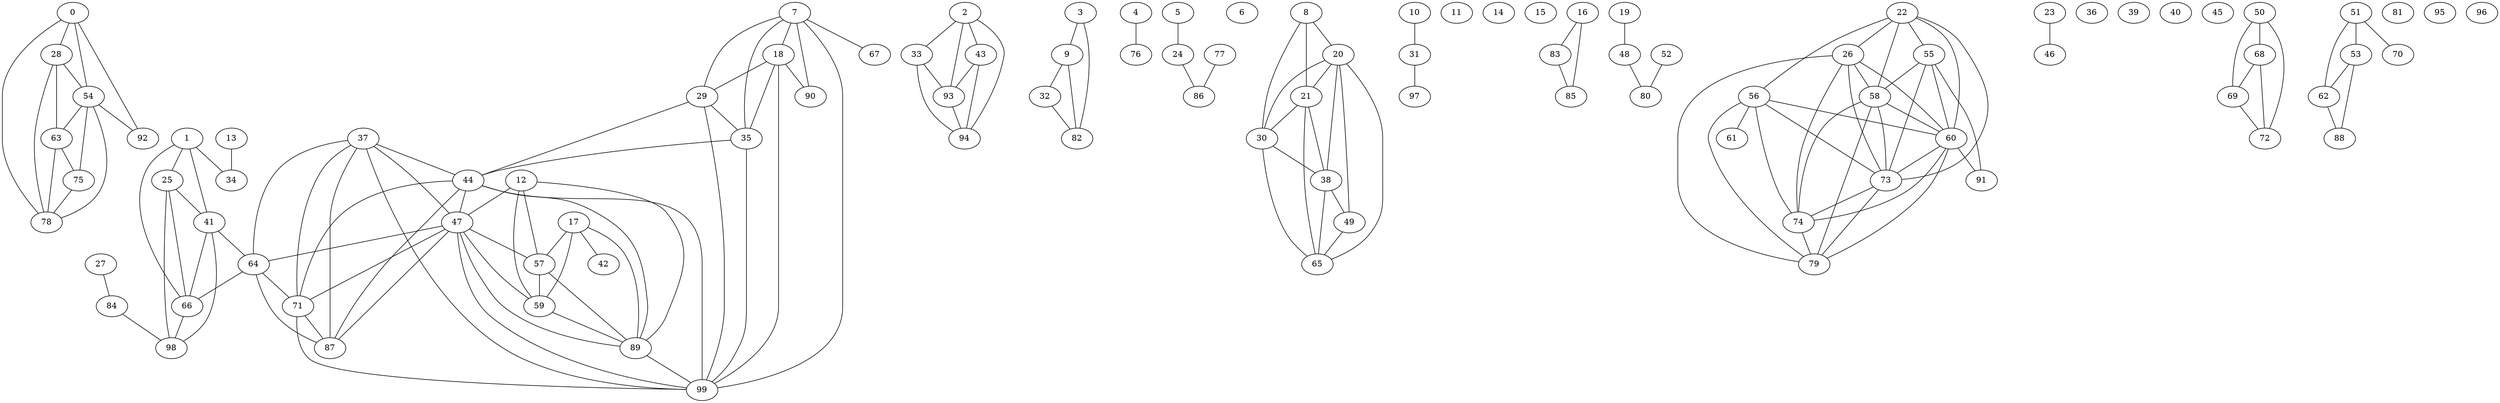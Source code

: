 graph G {
    "0" [label="0"];
    "1" [label="1"];
    "2" [label="2"];
    "3" [label="3"];
    "4" [label="4"];
    "5" [label="5"];
    "6" [label="6"];
    "7" [label="7"];
    "8" [label="8"];
    "9" [label="9"];
    "10" [label="10"];
    "11" [label="11"];
    "12" [label="12"];
    "13" [label="13"];
    "14" [label="14"];
    "15" [label="15"];
    "16" [label="16"];
    "17" [label="17"];
    "18" [label="18"];
    "19" [label="19"];
    "20" [label="20"];
    "21" [label="21"];
    "22" [label="22"];
    "23" [label="23"];
    "24" [label="24"];
    "25" [label="25"];
    "26" [label="26"];
    "27" [label="27"];
    "28" [label="28"];
    "29" [label="29"];
    "30" [label="30"];
    "31" [label="31"];
    "32" [label="32"];
    "33" [label="33"];
    "34" [label="34"];
    "35" [label="35"];
    "36" [label="36"];
    "37" [label="37"];
    "38" [label="38"];
    "39" [label="39"];
    "40" [label="40"];
    "41" [label="41"];
    "42" [label="42"];
    "43" [label="43"];
    "44" [label="44"];
    "45" [label="45"];
    "46" [label="46"];
    "47" [label="47"];
    "48" [label="48"];
    "49" [label="49"];
    "50" [label="50"];
    "51" [label="51"];
    "52" [label="52"];
    "53" [label="53"];
    "54" [label="54"];
    "55" [label="55"];
    "56" [label="56"];
    "57" [label="57"];
    "58" [label="58"];
    "59" [label="59"];
    "60" [label="60"];
    "61" [label="61"];
    "62" [label="62"];
    "63" [label="63"];
    "64" [label="64"];
    "65" [label="65"];
    "66" [label="66"];
    "67" [label="67"];
    "68" [label="68"];
    "69" [label="69"];
    "70" [label="70"];
    "71" [label="71"];
    "72" [label="72"];
    "73" [label="73"];
    "74" [label="74"];
    "75" [label="75"];
    "76" [label="76"];
    "77" [label="77"];
    "78" [label="78"];
    "79" [label="79"];
    "80" [label="80"];
    "81" [label="81"];
    "82" [label="82"];
    "83" [label="83"];
    "84" [label="84"];
    "85" [label="85"];
    "86" [label="86"];
    "87" [label="87"];
    "88" [label="88"];
    "89" [label="89"];
    "90" [label="90"];
    "91" [label="91"];
    "92" [label="92"];
    "93" [label="93"];
    "94" [label="94"];
    "95" [label="95"];
    "96" [label="96"];
    "97" [label="97"];
    "98" [label="98"];
    "99" [label="99"];
    "0" -- "28";
    "0" -- "54";
    "0" -- "78";
    "0" -- "92";
    "1" -- "25";
    "1" -- "34";
    "1" -- "41";
    "1" -- "66";
    "2" -- "33";
    "2" -- "43";
    "2" -- "93";
    "2" -- "94";
    "3" -- "9";
    "3" -- "82";
    "4" -- "76";
    "5" -- "24";
    "7" -- "18";
    "7" -- "29";
    "7" -- "35";
    "7" -- "67";
    "7" -- "90";
    "7" -- "99";
    "8" -- "20";
    "8" -- "21";
    "8" -- "30";
    "9" -- "32";
    "9" -- "82";
    "10" -- "31";
    "12" -- "47";
    "12" -- "57";
    "12" -- "59";
    "12" -- "89";
    "13" -- "34";
    "16" -- "83";
    "16" -- "85";
    "17" -- "42";
    "17" -- "57";
    "17" -- "59";
    "17" -- "89";
    "18" -- "29";
    "18" -- "35";
    "18" -- "90";
    "18" -- "99";
    "19" -- "48";
    "20" -- "21";
    "20" -- "30";
    "20" -- "38";
    "20" -- "49";
    "20" -- "65";
    "21" -- "30";
    "21" -- "38";
    "21" -- "65";
    "22" -- "26";
    "22" -- "55";
    "22" -- "56";
    "22" -- "58";
    "22" -- "60";
    "22" -- "73";
    "23" -- "46";
    "24" -- "86";
    "25" -- "41";
    "25" -- "66";
    "25" -- "98";
    "26" -- "58";
    "26" -- "60";
    "26" -- "73";
    "26" -- "74";
    "26" -- "79";
    "27" -- "84";
    "28" -- "54";
    "28" -- "63";
    "28" -- "78";
    "29" -- "35";
    "29" -- "44";
    "29" -- "99";
    "30" -- "38";
    "30" -- "65";
    "31" -- "97";
    "32" -- "82";
    "33" -- "93";
    "33" -- "94";
    "35" -- "44";
    "35" -- "99";
    "37" -- "44";
    "37" -- "47";
    "37" -- "64";
    "37" -- "71";
    "37" -- "87";
    "37" -- "99";
    "38" -- "49";
    "38" -- "65";
    "41" -- "64";
    "41" -- "66";
    "41" -- "98";
    "43" -- "93";
    "43" -- "94";
    "44" -- "47";
    "44" -- "71";
    "44" -- "87";
    "44" -- "89";
    "44" -- "99";
    "47" -- "57";
    "47" -- "59";
    "47" -- "64";
    "47" -- "71";
    "47" -- "87";
    "47" -- "89";
    "47" -- "99";
    "48" -- "80";
    "49" -- "65";
    "50" -- "68";
    "50" -- "69";
    "50" -- "72";
    "51" -- "53";
    "51" -- "62";
    "51" -- "70";
    "52" -- "80";
    "53" -- "62";
    "53" -- "88";
    "54" -- "63";
    "54" -- "75";
    "54" -- "78";
    "54" -- "92";
    "55" -- "58";
    "55" -- "60";
    "55" -- "73";
    "55" -- "91";
    "56" -- "60";
    "56" -- "61";
    "56" -- "73";
    "56" -- "74";
    "56" -- "79";
    "57" -- "59";
    "57" -- "89";
    "58" -- "60";
    "58" -- "73";
    "58" -- "74";
    "58" -- "79";
    "59" -- "89";
    "60" -- "73";
    "60" -- "74";
    "60" -- "79";
    "60" -- "91";
    "62" -- "88";
    "63" -- "75";
    "63" -- "78";
    "64" -- "66";
    "64" -- "71";
    "64" -- "87";
    "66" -- "98";
    "68" -- "69";
    "68" -- "72";
    "69" -- "72";
    "71" -- "87";
    "71" -- "99";
    "73" -- "74";
    "73" -- "79";
    "74" -- "79";
    "75" -- "78";
    "77" -- "86";
    "83" -- "85";
    "84" -- "98";
    "89" -- "99";
    "93" -- "94";
}